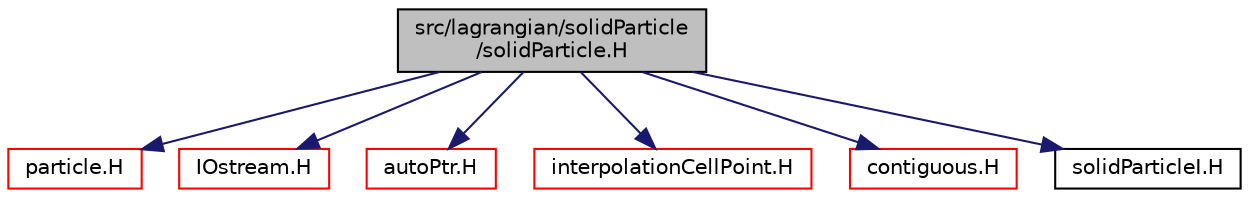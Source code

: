 digraph "src/lagrangian/solidParticle/solidParticle.H"
{
  bgcolor="transparent";
  edge [fontname="Helvetica",fontsize="10",labelfontname="Helvetica",labelfontsize="10"];
  node [fontname="Helvetica",fontsize="10",shape=record];
  Node1 [label="src/lagrangian/solidParticle\l/solidParticle.H",height=0.2,width=0.4,color="black", fillcolor="grey75", style="filled", fontcolor="black"];
  Node1 -> Node2 [color="midnightblue",fontsize="10",style="solid",fontname="Helvetica"];
  Node2 [label="particle.H",height=0.2,width=0.4,color="red",URL="$a06350.html"];
  Node1 -> Node3 [color="midnightblue",fontsize="10",style="solid",fontname="Helvetica"];
  Node3 [label="IOstream.H",height=0.2,width=0.4,color="red",URL="$a07780.html"];
  Node1 -> Node4 [color="midnightblue",fontsize="10",style="solid",fontname="Helvetica"];
  Node4 [label="autoPtr.H",height=0.2,width=0.4,color="red",URL="$a08446.html"];
  Node1 -> Node5 [color="midnightblue",fontsize="10",style="solid",fontname="Helvetica"];
  Node5 [label="interpolationCellPoint.H",height=0.2,width=0.4,color="red",URL="$a05964.html"];
  Node1 -> Node6 [color="midnightblue",fontsize="10",style="solid",fontname="Helvetica"];
  Node6 [label="contiguous.H",height=0.2,width=0.4,color="red",URL="$a08816.html",tooltip="Template function to specify if the data of a type are contiguous. "];
  Node1 -> Node7 [color="midnightblue",fontsize="10",style="solid",fontname="Helvetica"];
  Node7 [label="solidParticleI.H",height=0.2,width=0.4,color="black",URL="$a06958.html"];
}

